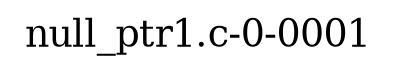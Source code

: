digraph "null_ptr1.c-0-0001" {
	label=<<FONT POINT-SIZE="18">null_ptr1.c-0-0001</FONT>>;
	clusterrank=local;
	labelloc=t;
}
